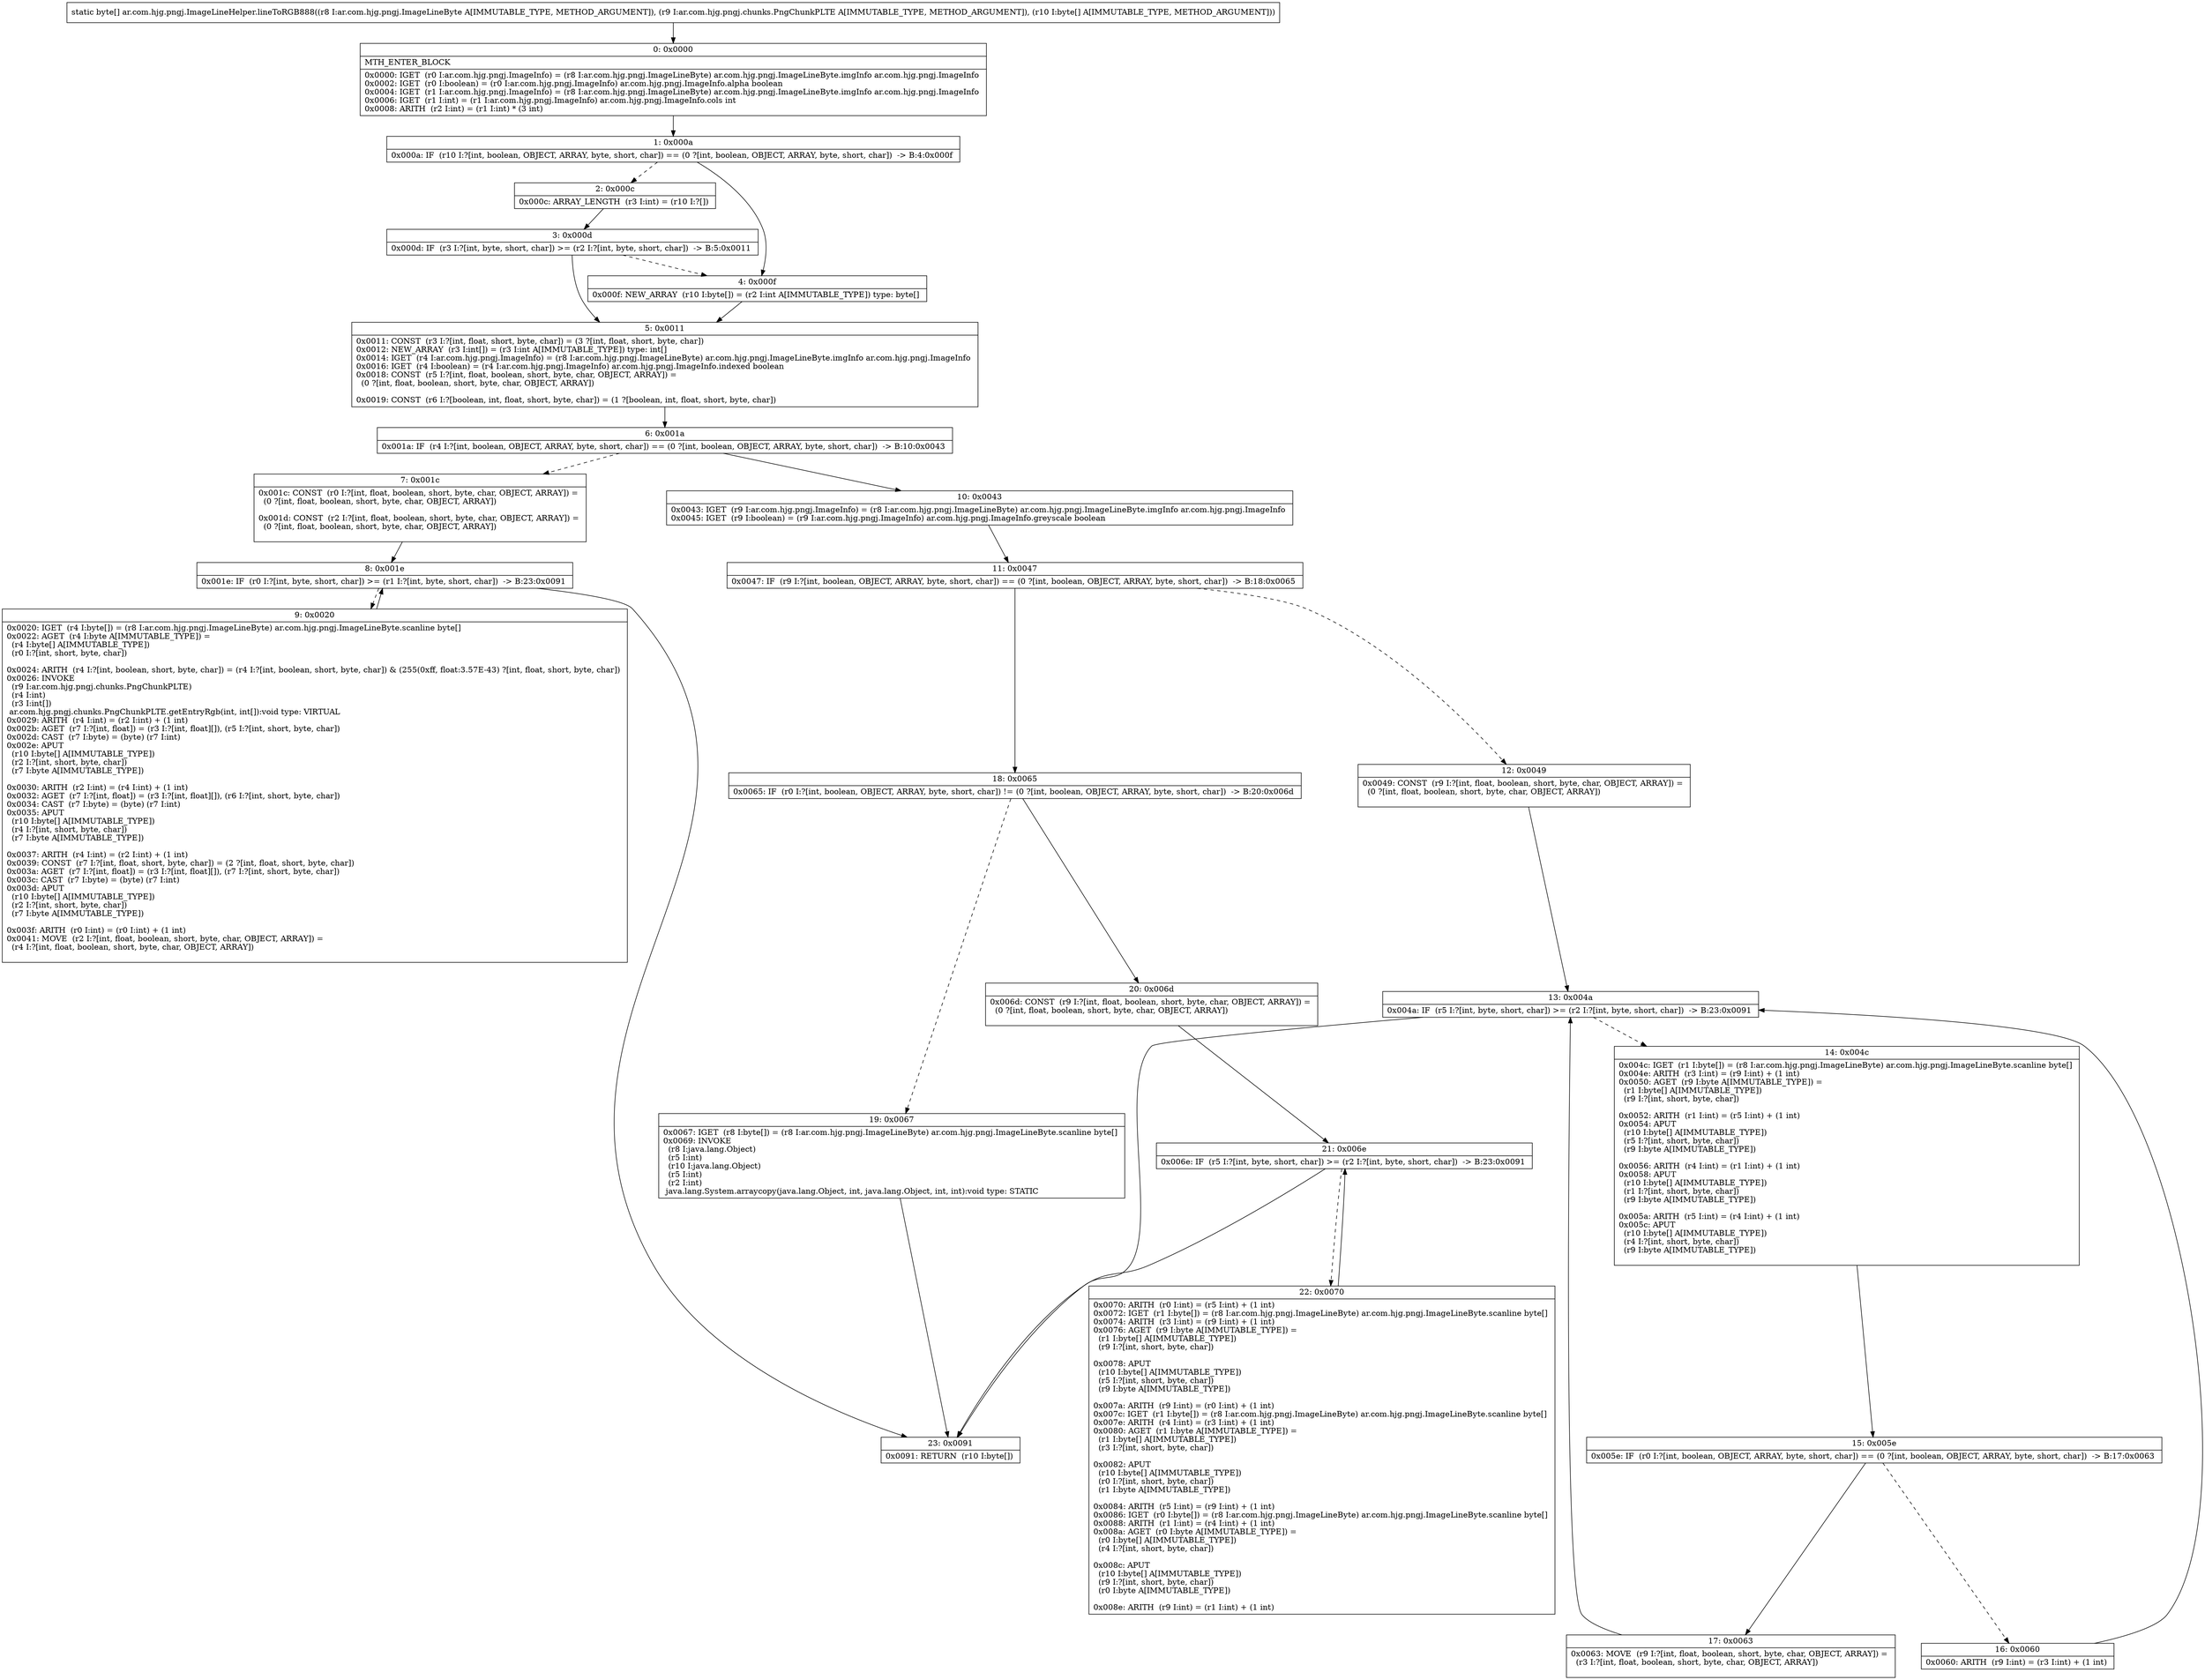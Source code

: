 digraph "CFG forar.com.hjg.pngj.ImageLineHelper.lineToRGB888(Lar\/com\/hjg\/pngj\/ImageLineByte;Lar\/com\/hjg\/pngj\/chunks\/PngChunkPLTE;[B)[B" {
Node_0 [shape=record,label="{0\:\ 0x0000|MTH_ENTER_BLOCK\l|0x0000: IGET  (r0 I:ar.com.hjg.pngj.ImageInfo) = (r8 I:ar.com.hjg.pngj.ImageLineByte) ar.com.hjg.pngj.ImageLineByte.imgInfo ar.com.hjg.pngj.ImageInfo \l0x0002: IGET  (r0 I:boolean) = (r0 I:ar.com.hjg.pngj.ImageInfo) ar.com.hjg.pngj.ImageInfo.alpha boolean \l0x0004: IGET  (r1 I:ar.com.hjg.pngj.ImageInfo) = (r8 I:ar.com.hjg.pngj.ImageLineByte) ar.com.hjg.pngj.ImageLineByte.imgInfo ar.com.hjg.pngj.ImageInfo \l0x0006: IGET  (r1 I:int) = (r1 I:ar.com.hjg.pngj.ImageInfo) ar.com.hjg.pngj.ImageInfo.cols int \l0x0008: ARITH  (r2 I:int) = (r1 I:int) * (3 int) \l}"];
Node_1 [shape=record,label="{1\:\ 0x000a|0x000a: IF  (r10 I:?[int, boolean, OBJECT, ARRAY, byte, short, char]) == (0 ?[int, boolean, OBJECT, ARRAY, byte, short, char])  \-\> B:4:0x000f \l}"];
Node_2 [shape=record,label="{2\:\ 0x000c|0x000c: ARRAY_LENGTH  (r3 I:int) = (r10 I:?[]) \l}"];
Node_3 [shape=record,label="{3\:\ 0x000d|0x000d: IF  (r3 I:?[int, byte, short, char]) \>= (r2 I:?[int, byte, short, char])  \-\> B:5:0x0011 \l}"];
Node_4 [shape=record,label="{4\:\ 0x000f|0x000f: NEW_ARRAY  (r10 I:byte[]) = (r2 I:int A[IMMUTABLE_TYPE]) type: byte[] \l}"];
Node_5 [shape=record,label="{5\:\ 0x0011|0x0011: CONST  (r3 I:?[int, float, short, byte, char]) = (3 ?[int, float, short, byte, char]) \l0x0012: NEW_ARRAY  (r3 I:int[]) = (r3 I:int A[IMMUTABLE_TYPE]) type: int[] \l0x0014: IGET  (r4 I:ar.com.hjg.pngj.ImageInfo) = (r8 I:ar.com.hjg.pngj.ImageLineByte) ar.com.hjg.pngj.ImageLineByte.imgInfo ar.com.hjg.pngj.ImageInfo \l0x0016: IGET  (r4 I:boolean) = (r4 I:ar.com.hjg.pngj.ImageInfo) ar.com.hjg.pngj.ImageInfo.indexed boolean \l0x0018: CONST  (r5 I:?[int, float, boolean, short, byte, char, OBJECT, ARRAY]) = \l  (0 ?[int, float, boolean, short, byte, char, OBJECT, ARRAY])\l \l0x0019: CONST  (r6 I:?[boolean, int, float, short, byte, char]) = (1 ?[boolean, int, float, short, byte, char]) \l}"];
Node_6 [shape=record,label="{6\:\ 0x001a|0x001a: IF  (r4 I:?[int, boolean, OBJECT, ARRAY, byte, short, char]) == (0 ?[int, boolean, OBJECT, ARRAY, byte, short, char])  \-\> B:10:0x0043 \l}"];
Node_7 [shape=record,label="{7\:\ 0x001c|0x001c: CONST  (r0 I:?[int, float, boolean, short, byte, char, OBJECT, ARRAY]) = \l  (0 ?[int, float, boolean, short, byte, char, OBJECT, ARRAY])\l \l0x001d: CONST  (r2 I:?[int, float, boolean, short, byte, char, OBJECT, ARRAY]) = \l  (0 ?[int, float, boolean, short, byte, char, OBJECT, ARRAY])\l \l}"];
Node_8 [shape=record,label="{8\:\ 0x001e|0x001e: IF  (r0 I:?[int, byte, short, char]) \>= (r1 I:?[int, byte, short, char])  \-\> B:23:0x0091 \l}"];
Node_9 [shape=record,label="{9\:\ 0x0020|0x0020: IGET  (r4 I:byte[]) = (r8 I:ar.com.hjg.pngj.ImageLineByte) ar.com.hjg.pngj.ImageLineByte.scanline byte[] \l0x0022: AGET  (r4 I:byte A[IMMUTABLE_TYPE]) = \l  (r4 I:byte[] A[IMMUTABLE_TYPE])\l  (r0 I:?[int, short, byte, char])\l \l0x0024: ARITH  (r4 I:?[int, boolean, short, byte, char]) = (r4 I:?[int, boolean, short, byte, char]) & (255(0xff, float:3.57E\-43) ?[int, float, short, byte, char]) \l0x0026: INVOKE  \l  (r9 I:ar.com.hjg.pngj.chunks.PngChunkPLTE)\l  (r4 I:int)\l  (r3 I:int[])\l ar.com.hjg.pngj.chunks.PngChunkPLTE.getEntryRgb(int, int[]):void type: VIRTUAL \l0x0029: ARITH  (r4 I:int) = (r2 I:int) + (1 int) \l0x002b: AGET  (r7 I:?[int, float]) = (r3 I:?[int, float][]), (r5 I:?[int, short, byte, char]) \l0x002d: CAST  (r7 I:byte) = (byte) (r7 I:int) \l0x002e: APUT  \l  (r10 I:byte[] A[IMMUTABLE_TYPE])\l  (r2 I:?[int, short, byte, char])\l  (r7 I:byte A[IMMUTABLE_TYPE])\l \l0x0030: ARITH  (r2 I:int) = (r4 I:int) + (1 int) \l0x0032: AGET  (r7 I:?[int, float]) = (r3 I:?[int, float][]), (r6 I:?[int, short, byte, char]) \l0x0034: CAST  (r7 I:byte) = (byte) (r7 I:int) \l0x0035: APUT  \l  (r10 I:byte[] A[IMMUTABLE_TYPE])\l  (r4 I:?[int, short, byte, char])\l  (r7 I:byte A[IMMUTABLE_TYPE])\l \l0x0037: ARITH  (r4 I:int) = (r2 I:int) + (1 int) \l0x0039: CONST  (r7 I:?[int, float, short, byte, char]) = (2 ?[int, float, short, byte, char]) \l0x003a: AGET  (r7 I:?[int, float]) = (r3 I:?[int, float][]), (r7 I:?[int, short, byte, char]) \l0x003c: CAST  (r7 I:byte) = (byte) (r7 I:int) \l0x003d: APUT  \l  (r10 I:byte[] A[IMMUTABLE_TYPE])\l  (r2 I:?[int, short, byte, char])\l  (r7 I:byte A[IMMUTABLE_TYPE])\l \l0x003f: ARITH  (r0 I:int) = (r0 I:int) + (1 int) \l0x0041: MOVE  (r2 I:?[int, float, boolean, short, byte, char, OBJECT, ARRAY]) = \l  (r4 I:?[int, float, boolean, short, byte, char, OBJECT, ARRAY])\l \l}"];
Node_10 [shape=record,label="{10\:\ 0x0043|0x0043: IGET  (r9 I:ar.com.hjg.pngj.ImageInfo) = (r8 I:ar.com.hjg.pngj.ImageLineByte) ar.com.hjg.pngj.ImageLineByte.imgInfo ar.com.hjg.pngj.ImageInfo \l0x0045: IGET  (r9 I:boolean) = (r9 I:ar.com.hjg.pngj.ImageInfo) ar.com.hjg.pngj.ImageInfo.greyscale boolean \l}"];
Node_11 [shape=record,label="{11\:\ 0x0047|0x0047: IF  (r9 I:?[int, boolean, OBJECT, ARRAY, byte, short, char]) == (0 ?[int, boolean, OBJECT, ARRAY, byte, short, char])  \-\> B:18:0x0065 \l}"];
Node_12 [shape=record,label="{12\:\ 0x0049|0x0049: CONST  (r9 I:?[int, float, boolean, short, byte, char, OBJECT, ARRAY]) = \l  (0 ?[int, float, boolean, short, byte, char, OBJECT, ARRAY])\l \l}"];
Node_13 [shape=record,label="{13\:\ 0x004a|0x004a: IF  (r5 I:?[int, byte, short, char]) \>= (r2 I:?[int, byte, short, char])  \-\> B:23:0x0091 \l}"];
Node_14 [shape=record,label="{14\:\ 0x004c|0x004c: IGET  (r1 I:byte[]) = (r8 I:ar.com.hjg.pngj.ImageLineByte) ar.com.hjg.pngj.ImageLineByte.scanline byte[] \l0x004e: ARITH  (r3 I:int) = (r9 I:int) + (1 int) \l0x0050: AGET  (r9 I:byte A[IMMUTABLE_TYPE]) = \l  (r1 I:byte[] A[IMMUTABLE_TYPE])\l  (r9 I:?[int, short, byte, char])\l \l0x0052: ARITH  (r1 I:int) = (r5 I:int) + (1 int) \l0x0054: APUT  \l  (r10 I:byte[] A[IMMUTABLE_TYPE])\l  (r5 I:?[int, short, byte, char])\l  (r9 I:byte A[IMMUTABLE_TYPE])\l \l0x0056: ARITH  (r4 I:int) = (r1 I:int) + (1 int) \l0x0058: APUT  \l  (r10 I:byte[] A[IMMUTABLE_TYPE])\l  (r1 I:?[int, short, byte, char])\l  (r9 I:byte A[IMMUTABLE_TYPE])\l \l0x005a: ARITH  (r5 I:int) = (r4 I:int) + (1 int) \l0x005c: APUT  \l  (r10 I:byte[] A[IMMUTABLE_TYPE])\l  (r4 I:?[int, short, byte, char])\l  (r9 I:byte A[IMMUTABLE_TYPE])\l \l}"];
Node_15 [shape=record,label="{15\:\ 0x005e|0x005e: IF  (r0 I:?[int, boolean, OBJECT, ARRAY, byte, short, char]) == (0 ?[int, boolean, OBJECT, ARRAY, byte, short, char])  \-\> B:17:0x0063 \l}"];
Node_16 [shape=record,label="{16\:\ 0x0060|0x0060: ARITH  (r9 I:int) = (r3 I:int) + (1 int) \l}"];
Node_17 [shape=record,label="{17\:\ 0x0063|0x0063: MOVE  (r9 I:?[int, float, boolean, short, byte, char, OBJECT, ARRAY]) = \l  (r3 I:?[int, float, boolean, short, byte, char, OBJECT, ARRAY])\l \l}"];
Node_18 [shape=record,label="{18\:\ 0x0065|0x0065: IF  (r0 I:?[int, boolean, OBJECT, ARRAY, byte, short, char]) != (0 ?[int, boolean, OBJECT, ARRAY, byte, short, char])  \-\> B:20:0x006d \l}"];
Node_19 [shape=record,label="{19\:\ 0x0067|0x0067: IGET  (r8 I:byte[]) = (r8 I:ar.com.hjg.pngj.ImageLineByte) ar.com.hjg.pngj.ImageLineByte.scanline byte[] \l0x0069: INVOKE  \l  (r8 I:java.lang.Object)\l  (r5 I:int)\l  (r10 I:java.lang.Object)\l  (r5 I:int)\l  (r2 I:int)\l java.lang.System.arraycopy(java.lang.Object, int, java.lang.Object, int, int):void type: STATIC \l}"];
Node_20 [shape=record,label="{20\:\ 0x006d|0x006d: CONST  (r9 I:?[int, float, boolean, short, byte, char, OBJECT, ARRAY]) = \l  (0 ?[int, float, boolean, short, byte, char, OBJECT, ARRAY])\l \l}"];
Node_21 [shape=record,label="{21\:\ 0x006e|0x006e: IF  (r5 I:?[int, byte, short, char]) \>= (r2 I:?[int, byte, short, char])  \-\> B:23:0x0091 \l}"];
Node_22 [shape=record,label="{22\:\ 0x0070|0x0070: ARITH  (r0 I:int) = (r5 I:int) + (1 int) \l0x0072: IGET  (r1 I:byte[]) = (r8 I:ar.com.hjg.pngj.ImageLineByte) ar.com.hjg.pngj.ImageLineByte.scanline byte[] \l0x0074: ARITH  (r3 I:int) = (r9 I:int) + (1 int) \l0x0076: AGET  (r9 I:byte A[IMMUTABLE_TYPE]) = \l  (r1 I:byte[] A[IMMUTABLE_TYPE])\l  (r9 I:?[int, short, byte, char])\l \l0x0078: APUT  \l  (r10 I:byte[] A[IMMUTABLE_TYPE])\l  (r5 I:?[int, short, byte, char])\l  (r9 I:byte A[IMMUTABLE_TYPE])\l \l0x007a: ARITH  (r9 I:int) = (r0 I:int) + (1 int) \l0x007c: IGET  (r1 I:byte[]) = (r8 I:ar.com.hjg.pngj.ImageLineByte) ar.com.hjg.pngj.ImageLineByte.scanline byte[] \l0x007e: ARITH  (r4 I:int) = (r3 I:int) + (1 int) \l0x0080: AGET  (r1 I:byte A[IMMUTABLE_TYPE]) = \l  (r1 I:byte[] A[IMMUTABLE_TYPE])\l  (r3 I:?[int, short, byte, char])\l \l0x0082: APUT  \l  (r10 I:byte[] A[IMMUTABLE_TYPE])\l  (r0 I:?[int, short, byte, char])\l  (r1 I:byte A[IMMUTABLE_TYPE])\l \l0x0084: ARITH  (r5 I:int) = (r9 I:int) + (1 int) \l0x0086: IGET  (r0 I:byte[]) = (r8 I:ar.com.hjg.pngj.ImageLineByte) ar.com.hjg.pngj.ImageLineByte.scanline byte[] \l0x0088: ARITH  (r1 I:int) = (r4 I:int) + (1 int) \l0x008a: AGET  (r0 I:byte A[IMMUTABLE_TYPE]) = \l  (r0 I:byte[] A[IMMUTABLE_TYPE])\l  (r4 I:?[int, short, byte, char])\l \l0x008c: APUT  \l  (r10 I:byte[] A[IMMUTABLE_TYPE])\l  (r9 I:?[int, short, byte, char])\l  (r0 I:byte A[IMMUTABLE_TYPE])\l \l0x008e: ARITH  (r9 I:int) = (r1 I:int) + (1 int) \l}"];
Node_23 [shape=record,label="{23\:\ 0x0091|0x0091: RETURN  (r10 I:byte[]) \l}"];
MethodNode[shape=record,label="{static byte[] ar.com.hjg.pngj.ImageLineHelper.lineToRGB888((r8 I:ar.com.hjg.pngj.ImageLineByte A[IMMUTABLE_TYPE, METHOD_ARGUMENT]), (r9 I:ar.com.hjg.pngj.chunks.PngChunkPLTE A[IMMUTABLE_TYPE, METHOD_ARGUMENT]), (r10 I:byte[] A[IMMUTABLE_TYPE, METHOD_ARGUMENT])) }"];
MethodNode -> Node_0;
Node_0 -> Node_1;
Node_1 -> Node_2[style=dashed];
Node_1 -> Node_4;
Node_2 -> Node_3;
Node_3 -> Node_4[style=dashed];
Node_3 -> Node_5;
Node_4 -> Node_5;
Node_5 -> Node_6;
Node_6 -> Node_7[style=dashed];
Node_6 -> Node_10;
Node_7 -> Node_8;
Node_8 -> Node_9[style=dashed];
Node_8 -> Node_23;
Node_9 -> Node_8;
Node_10 -> Node_11;
Node_11 -> Node_12[style=dashed];
Node_11 -> Node_18;
Node_12 -> Node_13;
Node_13 -> Node_14[style=dashed];
Node_13 -> Node_23;
Node_14 -> Node_15;
Node_15 -> Node_16[style=dashed];
Node_15 -> Node_17;
Node_16 -> Node_13;
Node_17 -> Node_13;
Node_18 -> Node_19[style=dashed];
Node_18 -> Node_20;
Node_19 -> Node_23;
Node_20 -> Node_21;
Node_21 -> Node_22[style=dashed];
Node_21 -> Node_23;
Node_22 -> Node_21;
}

